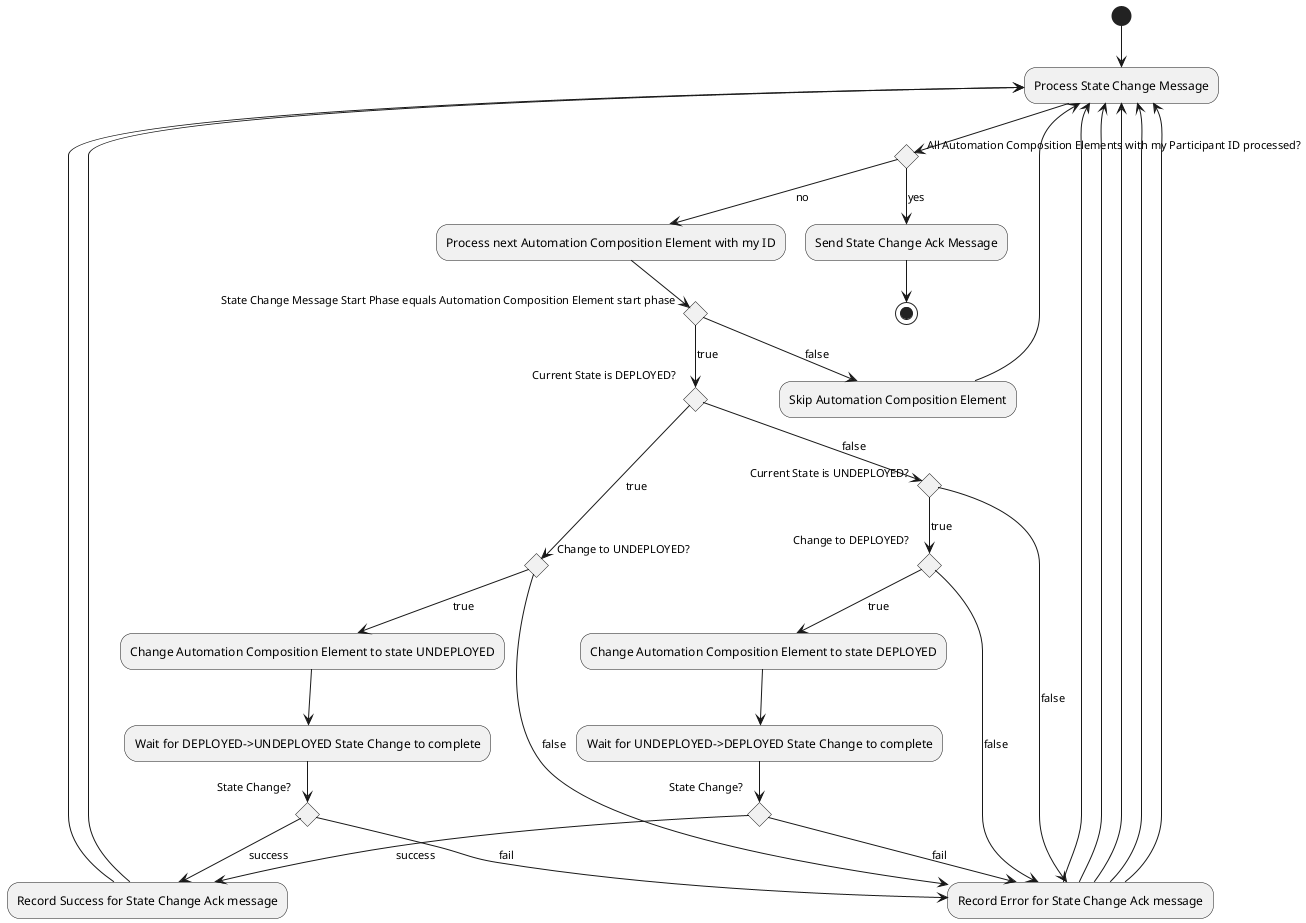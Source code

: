 @startuml

(*) --> "Process State Change Message"

if "All Automation Composition Elements with my Participant ID processed?" then
  --> [yes] "Send State Change Ack Message"
  --> (*)
else
  --> [no] "Process next Automation Composition Element with my ID"
  if "State Change Message Start Phase equals Automation Composition Element start phase" then
    [true] if "Current State is DEPLOYED?" then
     [true] if "Change to UNDEPLOYED?" then
      --> [true] "Change Automation Composition Element to state UNDEPLOYED"
      --> "Wait for DEPLOYED->UNDEPLOYED State Change to complete"
      if "State Change?" then
        --> [success] "Record Success for State Change Ack message"
        --> "Process State Change Message"
      else
        --> [fail] "Record Error for State Change Ack message"
        --> "Process State Change Message"
      endif
      else
        --> [false] "Record Error for State Change Ack message"
        --> "Process State Change Message"
      endif
    else
      [false] if "Current State is UNDEPLOYED?" then
        [true] if "Change to DEPLOYED?" then
          --> [true] "Change Automation Composition Element to state DEPLOYED"
          --> "Wait for UNDEPLOYED->DEPLOYED State Change to complete"
          if "State Change?" then
            --> [success] "Record Success for State Change Ack message"
            --> "Process State Change Message"
          else
            --> [fail] "Record Error for State Change Ack message"
            --> "Process State Change Message"
          endif
        else
          --> [false] "Record Error for State Change Ack message"
          --> "Process State Change Message"
        endif
      else
        --> [false] "Record Error for State Change Ack message"
        --> "Process State Change Message"
      endif
    endif
  else
    --> [false] "Skip Automation Composition Element"
    --> "Process State Change Message"
endif

@enduml

